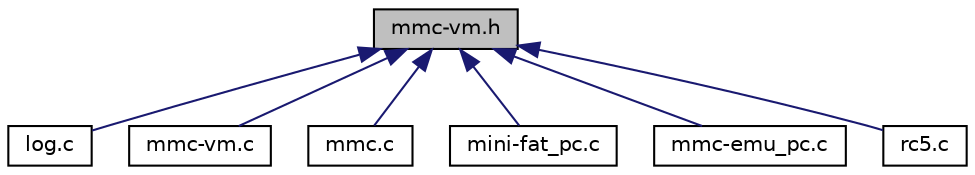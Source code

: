 digraph G
{
  edge [fontname="Helvetica",fontsize="10",labelfontname="Helvetica",labelfontsize="10"];
  node [fontname="Helvetica",fontsize="10",shape=record];
  Node1 [label="mmc-vm.h",height=0.2,width=0.4,color="black", fillcolor="grey75", style="filled" fontcolor="black"];
  Node1 -> Node2 [dir="back",color="midnightblue",fontsize="10",style="solid",fontname="Helvetica"];
  Node2 [label="log.c",height=0.2,width=0.4,color="black", fillcolor="white", style="filled",URL="$log_8c.html",tooltip="Routinen zum Loggen von Informationen."];
  Node1 -> Node3 [dir="back",color="midnightblue",fontsize="10",style="solid",fontname="Helvetica"];
  Node3 [label="mmc-vm.c",height=0.2,width=0.4,color="black", fillcolor="white", style="filled",URL="$mmc-vm_8c.html",tooltip="Virtual Memory Management mit MMC / SD-Card."];
  Node1 -> Node4 [dir="back",color="midnightblue",fontsize="10",style="solid",fontname="Helvetica"];
  Node4 [label="mmc.c",height=0.2,width=0.4,color="black", fillcolor="white", style="filled",URL="$mmc_8c.html",tooltip="Routinen zum Auslesen/Schreiben einer MMC-Karte."];
  Node1 -> Node5 [dir="back",color="midnightblue",fontsize="10",style="solid",fontname="Helvetica"];
  Node5 [label="mini-fat_pc.c",height=0.2,width=0.4,color="black", fillcolor="white", style="filled",URL="$mini-fat__pc_8c.html",tooltip="Routinen zum Erstellen von markierten Files fuer eine MMC-Karte."];
  Node1 -> Node6 [dir="back",color="midnightblue",fontsize="10",style="solid",fontname="Helvetica"];
  Node6 [label="mmc-emu_pc.c",height=0.2,width=0.4,color="black", fillcolor="white", style="filled",URL="$mmc-emu__pc_8c.html",tooltip="MMC / SD-Card Emulation fuer PC."];
  Node1 -> Node7 [dir="back",color="midnightblue",fontsize="10",style="solid",fontname="Helvetica"];
  Node7 [label="rc5.c",height=0.2,width=0.4,color="black", fillcolor="white", style="filled",URL="$rc5_8c.html",tooltip="RC5-Fernbedienung / Basic-Tasten-Handler."];
}

